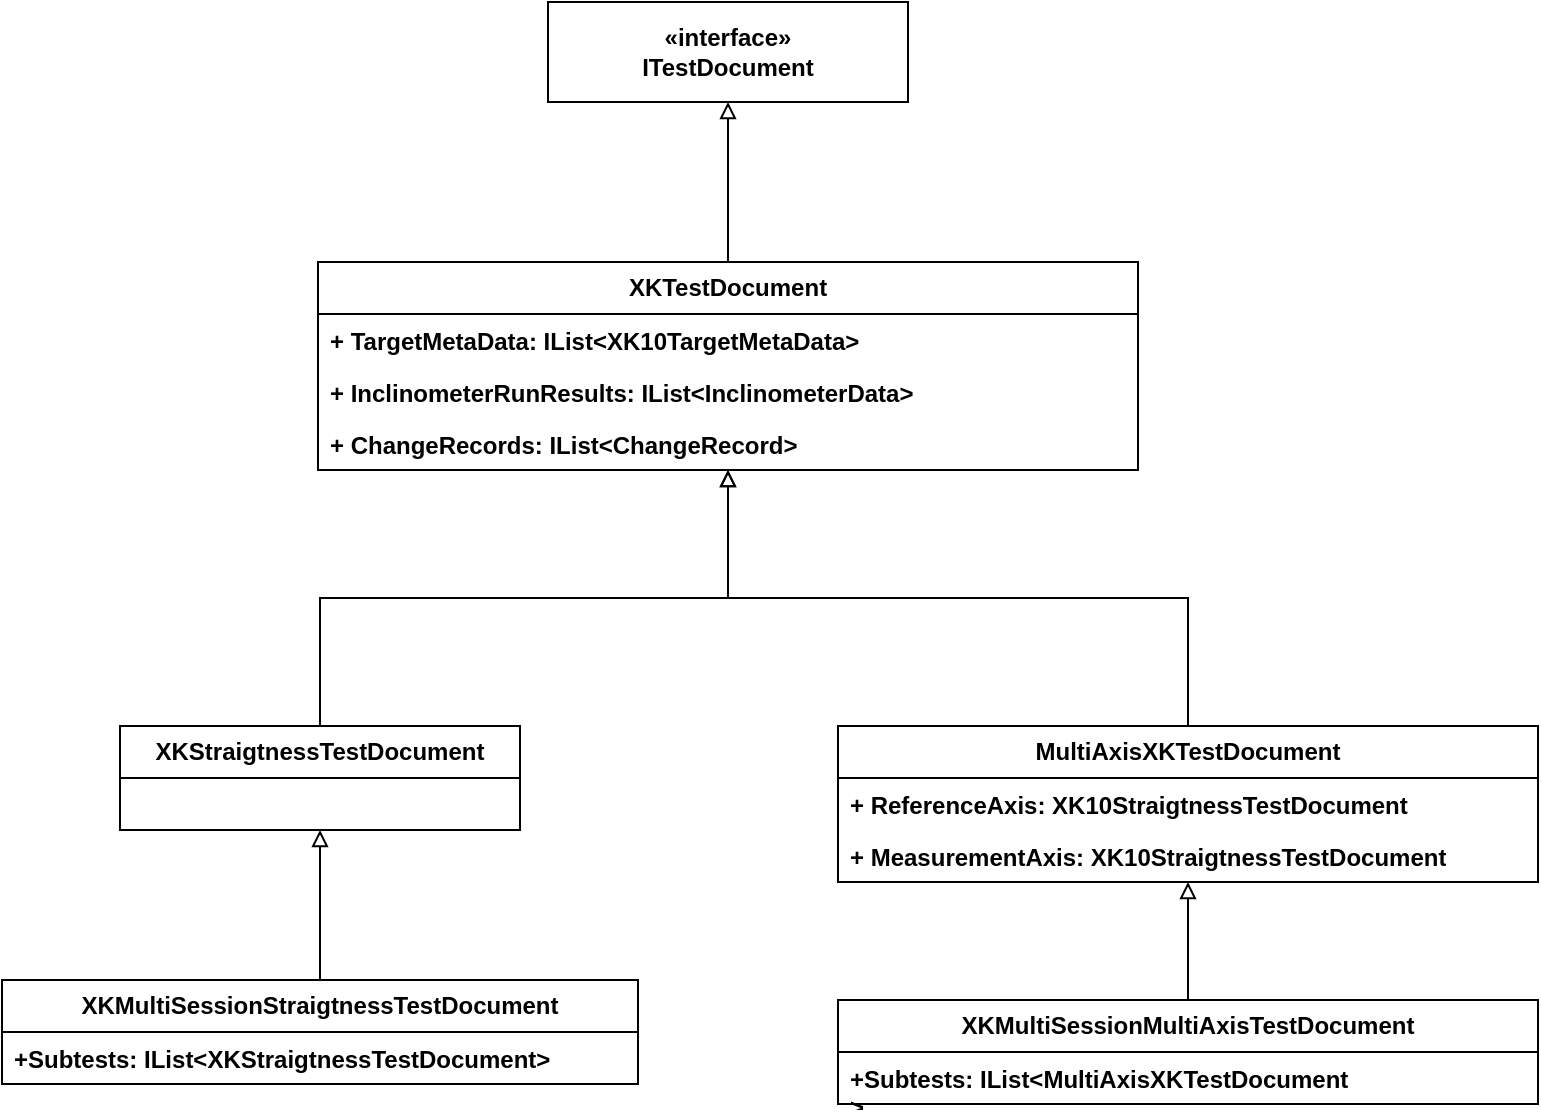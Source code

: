 <mxfile version="21.6.7" type="github">
  <diagram name="Page-1" id="V3LOXznMgFhKQgR7liS9">
    <mxGraphModel dx="1434" dy="764" grid="1" gridSize="10" guides="1" tooltips="1" connect="1" arrows="1" fold="1" page="1" pageScale="1" pageWidth="827" pageHeight="1169" math="0" shadow="0">
      <root>
        <mxCell id="0" />
        <mxCell id="1" parent="0" />
        <mxCell id="eWEmwx4sb9Lbvj1lhGRT-1" value="«interface»&lt;br&gt;&lt;span&gt;ITestDocument&lt;/span&gt;" style="html=1;whiteSpace=wrap;fontStyle=1" parent="1" vertex="1">
          <mxGeometry x="289" y="114" width="180" height="50" as="geometry" />
        </mxCell>
        <mxCell id="eWEmwx4sb9Lbvj1lhGRT-8" style="edgeStyle=orthogonalEdgeStyle;rounded=0;orthogonalLoop=1;jettySize=auto;html=1;entryX=0.5;entryY=1;entryDx=0;entryDy=0;endArrow=block;endFill=0;fontStyle=1" parent="1" source="eWEmwx4sb9Lbvj1lhGRT-2" target="eWEmwx4sb9Lbvj1lhGRT-1" edge="1">
          <mxGeometry relative="1" as="geometry" />
        </mxCell>
        <mxCell id="eWEmwx4sb9Lbvj1lhGRT-2" value="XKTestDocument" style="swimlane;fontStyle=1;childLayout=stackLayout;horizontal=1;startSize=26;fillColor=none;horizontalStack=0;resizeParent=1;resizeParentMax=0;resizeLast=0;collapsible=1;marginBottom=0;whiteSpace=wrap;html=1;" parent="1" vertex="1">
          <mxGeometry x="174" y="244" width="410" height="104" as="geometry" />
        </mxCell>
        <mxCell id="gBxnKct_cVHKhUmPifh8-8" value="+ TargetMetaData:&amp;nbsp;IList&amp;lt;XK10TargetMetaData&amp;gt;" style="text;strokeColor=none;fillColor=none;align=left;verticalAlign=top;spacingLeft=4;spacingRight=4;overflow=hidden;rotatable=0;points=[[0,0.5],[1,0.5]];portConstraint=eastwest;whiteSpace=wrap;html=1;fontStyle=1" vertex="1" parent="eWEmwx4sb9Lbvj1lhGRT-2">
          <mxGeometry y="26" width="410" height="26" as="geometry" />
        </mxCell>
        <mxCell id="gBxnKct_cVHKhUmPifh8-7" value="+ InclinometerRunResults:&amp;nbsp;IList&amp;lt;InclinometerData&amp;gt;" style="text;strokeColor=none;fillColor=none;align=left;verticalAlign=top;spacingLeft=4;spacingRight=4;overflow=hidden;rotatable=0;points=[[0,0.5],[1,0.5]];portConstraint=eastwest;whiteSpace=wrap;html=1;fontStyle=1" vertex="1" parent="eWEmwx4sb9Lbvj1lhGRT-2">
          <mxGeometry y="52" width="410" height="26" as="geometry" />
        </mxCell>
        <mxCell id="eWEmwx4sb9Lbvj1lhGRT-3" value="+ ChangeRecords:&amp;nbsp;IList&amp;lt;ChangeRecord&amp;gt;" style="text;strokeColor=none;fillColor=none;align=left;verticalAlign=top;spacingLeft=4;spacingRight=4;overflow=hidden;rotatable=0;points=[[0,0.5],[1,0.5]];portConstraint=eastwest;whiteSpace=wrap;html=1;fontStyle=1" parent="eWEmwx4sb9Lbvj1lhGRT-2" vertex="1">
          <mxGeometry y="78" width="410" height="26" as="geometry" />
        </mxCell>
        <mxCell id="gBxnKct_cVHKhUmPifh8-2" style="edgeStyle=orthogonalEdgeStyle;rounded=0;orthogonalLoop=1;jettySize=auto;html=1;endArrow=block;endFill=0;fontStyle=1" edge="1" parent="1" source="eWEmwx4sb9Lbvj1lhGRT-11" target="eWEmwx4sb9Lbvj1lhGRT-2">
          <mxGeometry relative="1" as="geometry" />
        </mxCell>
        <mxCell id="eWEmwx4sb9Lbvj1lhGRT-11" value="XKStraigtnessTestDocument" style="swimlane;fontStyle=1;childLayout=stackLayout;horizontal=1;startSize=26;fillColor=none;horizontalStack=0;resizeParent=1;resizeParentMax=0;resizeLast=0;collapsible=1;marginBottom=0;whiteSpace=wrap;html=1;" parent="1" vertex="1">
          <mxGeometry x="75" y="476" width="200" height="52" as="geometry" />
        </mxCell>
        <mxCell id="gBxnKct_cVHKhUmPifh8-3" style="edgeStyle=orthogonalEdgeStyle;rounded=0;orthogonalLoop=1;jettySize=auto;html=1;endArrow=block;endFill=0;fontStyle=1" edge="1" parent="1" source="eWEmwx4sb9Lbvj1lhGRT-13" target="eWEmwx4sb9Lbvj1lhGRT-2">
          <mxGeometry relative="1" as="geometry" />
        </mxCell>
        <mxCell id="eWEmwx4sb9Lbvj1lhGRT-13" value="MultiAxisXKTestDocument" style="swimlane;fontStyle=1;childLayout=stackLayout;horizontal=1;startSize=26;fillColor=none;horizontalStack=0;resizeParent=1;resizeParentMax=0;resizeLast=0;collapsible=1;marginBottom=0;whiteSpace=wrap;html=1;" parent="1" vertex="1">
          <mxGeometry x="434" y="476" width="350" height="78" as="geometry" />
        </mxCell>
        <mxCell id="eWEmwx4sb9Lbvj1lhGRT-14" value="+ ReferenceAxis:&amp;nbsp;XK10StraigtnessTestDocument" style="text;strokeColor=none;fillColor=none;align=left;verticalAlign=top;spacingLeft=4;spacingRight=4;overflow=hidden;rotatable=0;points=[[0,0.5],[1,0.5]];portConstraint=eastwest;whiteSpace=wrap;html=1;fontStyle=1" parent="eWEmwx4sb9Lbvj1lhGRT-13" vertex="1">
          <mxGeometry y="26" width="350" height="26" as="geometry" />
        </mxCell>
        <mxCell id="gBxnKct_cVHKhUmPifh8-1" value="+ MeasurementAxis:&amp;nbsp;XK10StraigtnessTestDocument" style="text;strokeColor=none;fillColor=none;align=left;verticalAlign=top;spacingLeft=4;spacingRight=4;overflow=hidden;rotatable=0;points=[[0,0.5],[1,0.5]];portConstraint=eastwest;whiteSpace=wrap;html=1;fontStyle=1" vertex="1" parent="eWEmwx4sb9Lbvj1lhGRT-13">
          <mxGeometry y="52" width="350" height="26" as="geometry" />
        </mxCell>
        <mxCell id="gBxnKct_cVHKhUmPifh8-6" style="edgeStyle=orthogonalEdgeStyle;rounded=0;orthogonalLoop=1;jettySize=auto;html=1;endArrow=block;endFill=0;fontStyle=1" edge="1" parent="1" source="gBxnKct_cVHKhUmPifh8-4" target="eWEmwx4sb9Lbvj1lhGRT-11">
          <mxGeometry relative="1" as="geometry" />
        </mxCell>
        <mxCell id="gBxnKct_cVHKhUmPifh8-4" value="XKMultiSessionStraigtnessTestDocument" style="swimlane;fontStyle=1;childLayout=stackLayout;horizontal=1;startSize=26;fillColor=none;horizontalStack=0;resizeParent=1;resizeParentMax=0;resizeLast=0;collapsible=1;marginBottom=0;whiteSpace=wrap;html=1;" vertex="1" parent="1">
          <mxGeometry x="16" y="603" width="318" height="52" as="geometry" />
        </mxCell>
        <mxCell id="gBxnKct_cVHKhUmPifh8-5" value="+Subtests: IList&amp;lt;XKStraigtnessTestDocument&amp;gt;" style="text;strokeColor=none;fillColor=none;align=left;verticalAlign=top;spacingLeft=4;spacingRight=4;overflow=hidden;rotatable=0;points=[[0,0.5],[1,0.5]];portConstraint=eastwest;whiteSpace=wrap;html=1;fontStyle=1" vertex="1" parent="gBxnKct_cVHKhUmPifh8-4">
          <mxGeometry y="26" width="318" height="26" as="geometry" />
        </mxCell>
        <mxCell id="gBxnKct_cVHKhUmPifh8-11" style="edgeStyle=orthogonalEdgeStyle;rounded=0;orthogonalLoop=1;jettySize=auto;html=1;endArrow=block;endFill=0;" edge="1" parent="1" source="gBxnKct_cVHKhUmPifh8-9" target="eWEmwx4sb9Lbvj1lhGRT-13">
          <mxGeometry relative="1" as="geometry" />
        </mxCell>
        <mxCell id="gBxnKct_cVHKhUmPifh8-9" value="XKMultiSessionMultiAxisTestDocument" style="swimlane;fontStyle=1;childLayout=stackLayout;horizontal=1;startSize=26;fillColor=none;horizontalStack=0;resizeParent=1;resizeParentMax=0;resizeLast=0;collapsible=1;marginBottom=0;whiteSpace=wrap;html=1;" vertex="1" parent="1">
          <mxGeometry x="434" y="613" width="350" height="52" as="geometry" />
        </mxCell>
        <mxCell id="gBxnKct_cVHKhUmPifh8-10" value="+Subtests: IList&amp;lt;MultiAxisXKTestDocument&lt;br&gt;&amp;gt;" style="text;strokeColor=none;fillColor=none;align=left;verticalAlign=top;spacingLeft=4;spacingRight=4;overflow=hidden;rotatable=0;points=[[0,0.5],[1,0.5]];portConstraint=eastwest;whiteSpace=wrap;html=1;fontStyle=1" vertex="1" parent="gBxnKct_cVHKhUmPifh8-9">
          <mxGeometry y="26" width="350" height="26" as="geometry" />
        </mxCell>
      </root>
    </mxGraphModel>
  </diagram>
</mxfile>
